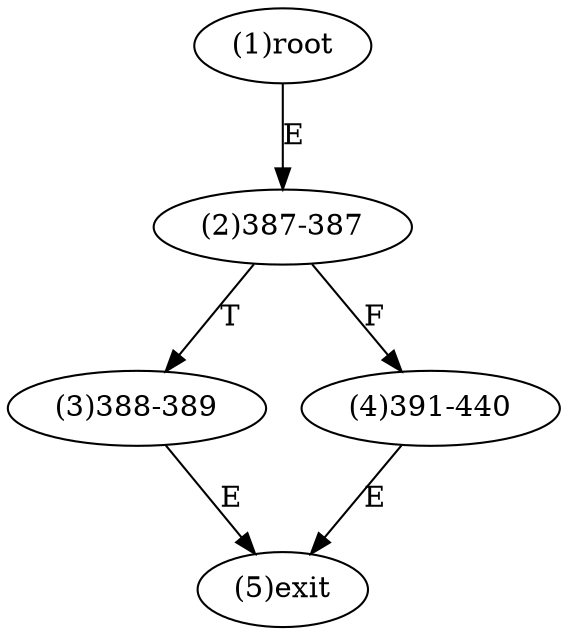 digraph "" { 
1[ label="(1)root"];
2[ label="(2)387-387"];
3[ label="(3)388-389"];
4[ label="(4)391-440"];
5[ label="(5)exit"];
1->2[ label="E"];
2->4[ label="F"];
2->3[ label="T"];
3->5[ label="E"];
4->5[ label="E"];
}